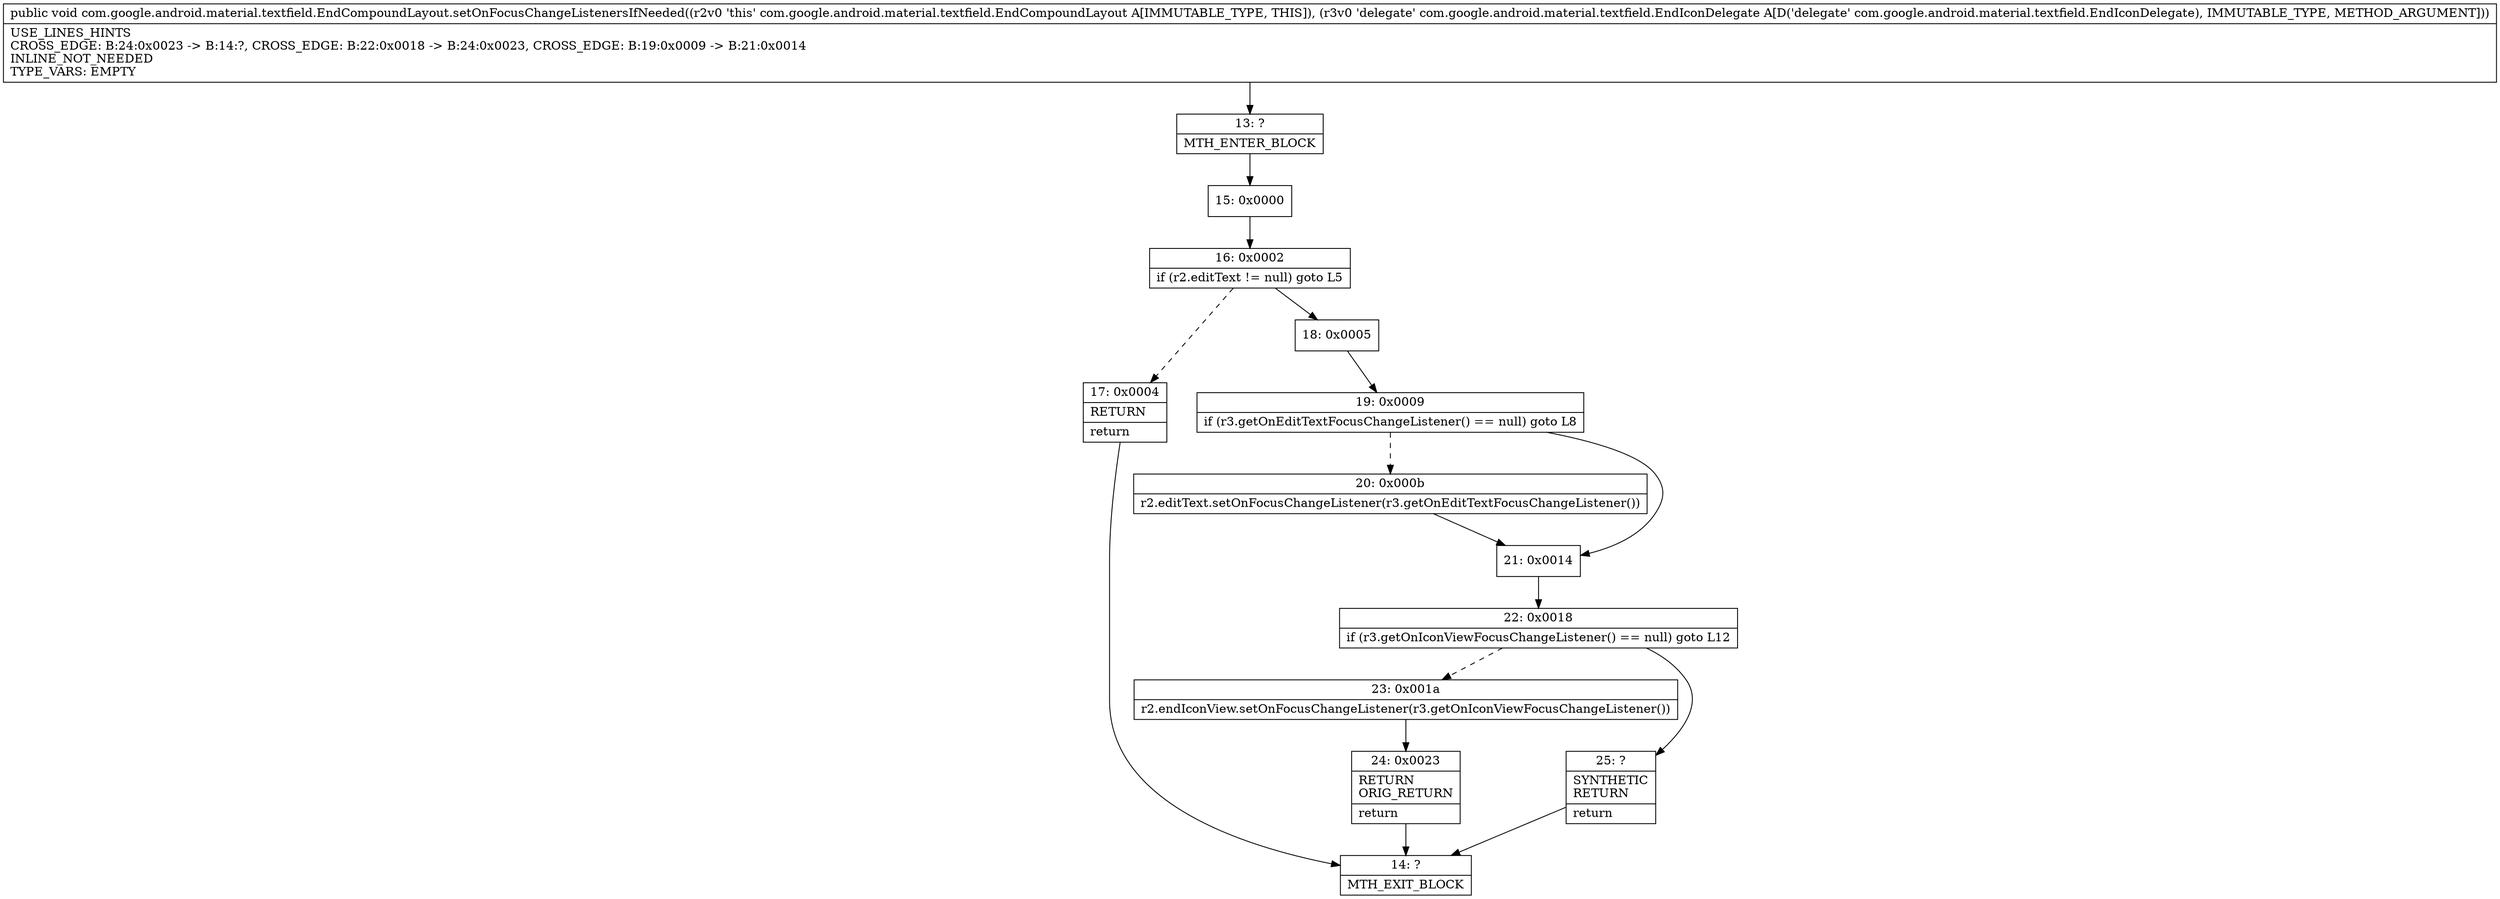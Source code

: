 digraph "CFG forcom.google.android.material.textfield.EndCompoundLayout.setOnFocusChangeListenersIfNeeded(Lcom\/google\/android\/material\/textfield\/EndIconDelegate;)V" {
Node_13 [shape=record,label="{13\:\ ?|MTH_ENTER_BLOCK\l}"];
Node_15 [shape=record,label="{15\:\ 0x0000}"];
Node_16 [shape=record,label="{16\:\ 0x0002|if (r2.editText != null) goto L5\l}"];
Node_17 [shape=record,label="{17\:\ 0x0004|RETURN\l|return\l}"];
Node_14 [shape=record,label="{14\:\ ?|MTH_EXIT_BLOCK\l}"];
Node_18 [shape=record,label="{18\:\ 0x0005}"];
Node_19 [shape=record,label="{19\:\ 0x0009|if (r3.getOnEditTextFocusChangeListener() == null) goto L8\l}"];
Node_20 [shape=record,label="{20\:\ 0x000b|r2.editText.setOnFocusChangeListener(r3.getOnEditTextFocusChangeListener())\l}"];
Node_21 [shape=record,label="{21\:\ 0x0014}"];
Node_22 [shape=record,label="{22\:\ 0x0018|if (r3.getOnIconViewFocusChangeListener() == null) goto L12\l}"];
Node_23 [shape=record,label="{23\:\ 0x001a|r2.endIconView.setOnFocusChangeListener(r3.getOnIconViewFocusChangeListener())\l}"];
Node_24 [shape=record,label="{24\:\ 0x0023|RETURN\lORIG_RETURN\l|return\l}"];
Node_25 [shape=record,label="{25\:\ ?|SYNTHETIC\lRETURN\l|return\l}"];
MethodNode[shape=record,label="{public void com.google.android.material.textfield.EndCompoundLayout.setOnFocusChangeListenersIfNeeded((r2v0 'this' com.google.android.material.textfield.EndCompoundLayout A[IMMUTABLE_TYPE, THIS]), (r3v0 'delegate' com.google.android.material.textfield.EndIconDelegate A[D('delegate' com.google.android.material.textfield.EndIconDelegate), IMMUTABLE_TYPE, METHOD_ARGUMENT]))  | USE_LINES_HINTS\lCROSS_EDGE: B:24:0x0023 \-\> B:14:?, CROSS_EDGE: B:22:0x0018 \-\> B:24:0x0023, CROSS_EDGE: B:19:0x0009 \-\> B:21:0x0014\lINLINE_NOT_NEEDED\lTYPE_VARS: EMPTY\l}"];
MethodNode -> Node_13;Node_13 -> Node_15;
Node_15 -> Node_16;
Node_16 -> Node_17[style=dashed];
Node_16 -> Node_18;
Node_17 -> Node_14;
Node_18 -> Node_19;
Node_19 -> Node_20[style=dashed];
Node_19 -> Node_21;
Node_20 -> Node_21;
Node_21 -> Node_22;
Node_22 -> Node_23[style=dashed];
Node_22 -> Node_25;
Node_23 -> Node_24;
Node_24 -> Node_14;
Node_25 -> Node_14;
}

